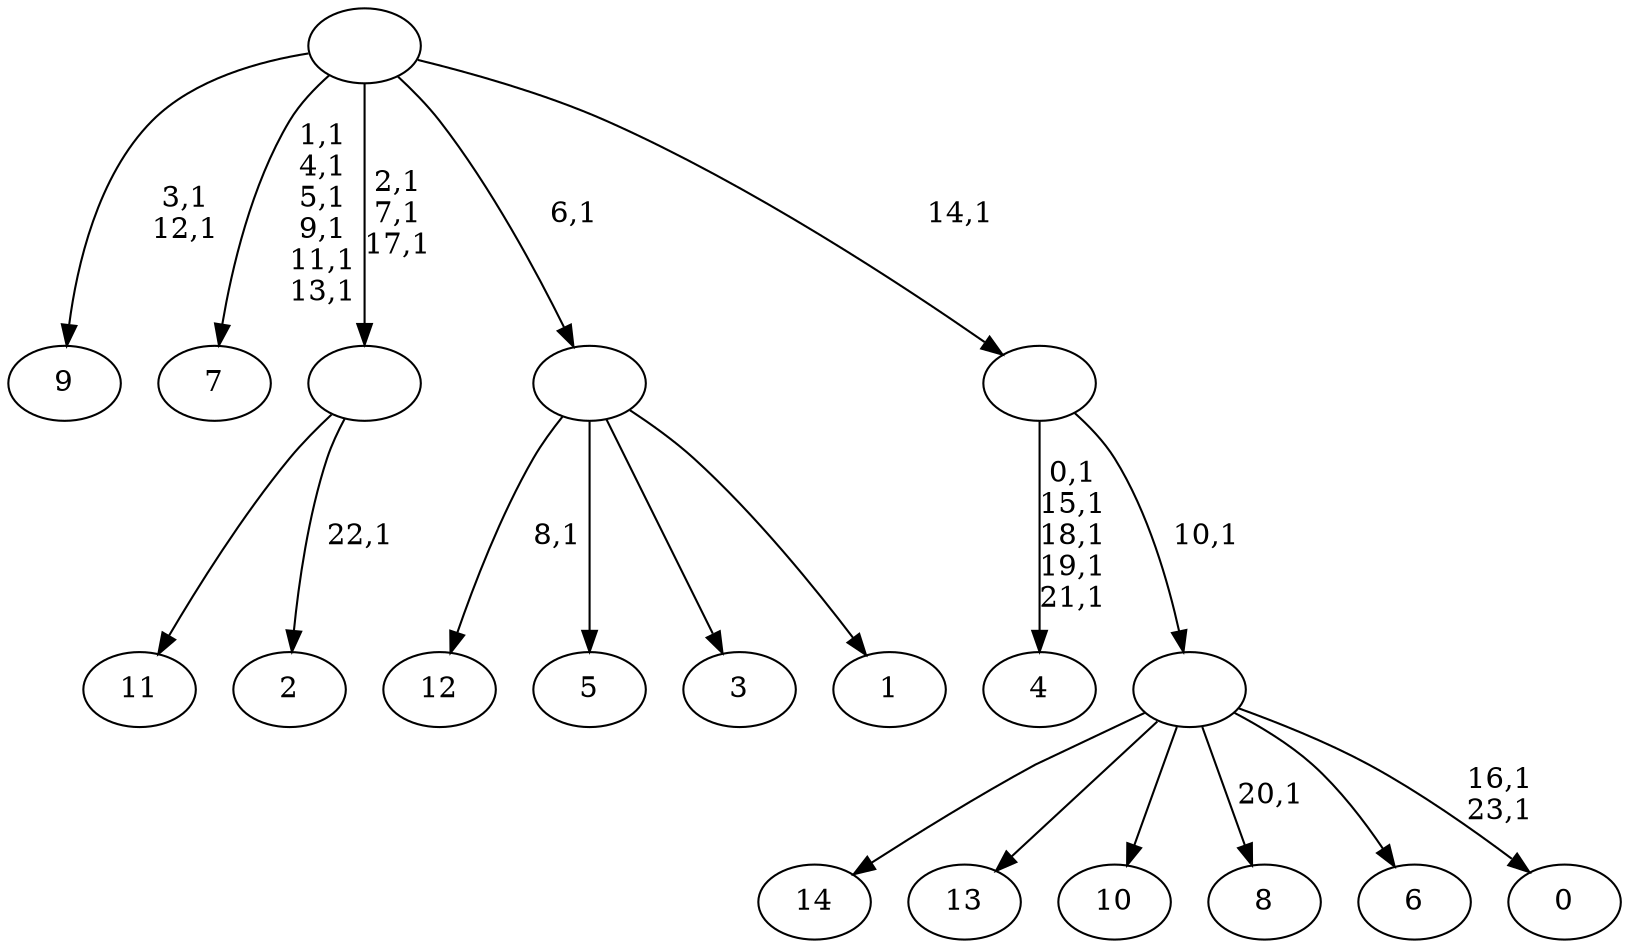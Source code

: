 digraph T {
	39 [label="14"]
	38 [label="13"]
	37 [label="12"]
	35 [label="11"]
	34 [label="10"]
	33 [label="9"]
	30 [label="8"]
	28 [label="7"]
	21 [label="6"]
	20 [label="5"]
	19 [label="4"]
	13 [label="3"]
	12 [label="2"]
	10 [label=""]
	7 [label="1"]
	6 [label=""]
	5 [label="0"]
	2 [label=""]
	1 [label=""]
	0 [label=""]
	10 -> 12 [label="22,1"]
	10 -> 35 [label=""]
	6 -> 37 [label="8,1"]
	6 -> 20 [label=""]
	6 -> 13 [label=""]
	6 -> 7 [label=""]
	2 -> 5 [label="16,1\n23,1"]
	2 -> 30 [label="20,1"]
	2 -> 39 [label=""]
	2 -> 38 [label=""]
	2 -> 34 [label=""]
	2 -> 21 [label=""]
	1 -> 19 [label="0,1\n15,1\n18,1\n19,1\n21,1"]
	1 -> 2 [label="10,1"]
	0 -> 10 [label="2,1\n7,1\n17,1"]
	0 -> 28 [label="1,1\n4,1\n5,1\n9,1\n11,1\n13,1"]
	0 -> 33 [label="3,1\n12,1"]
	0 -> 6 [label="6,1"]
	0 -> 1 [label="14,1"]
}
